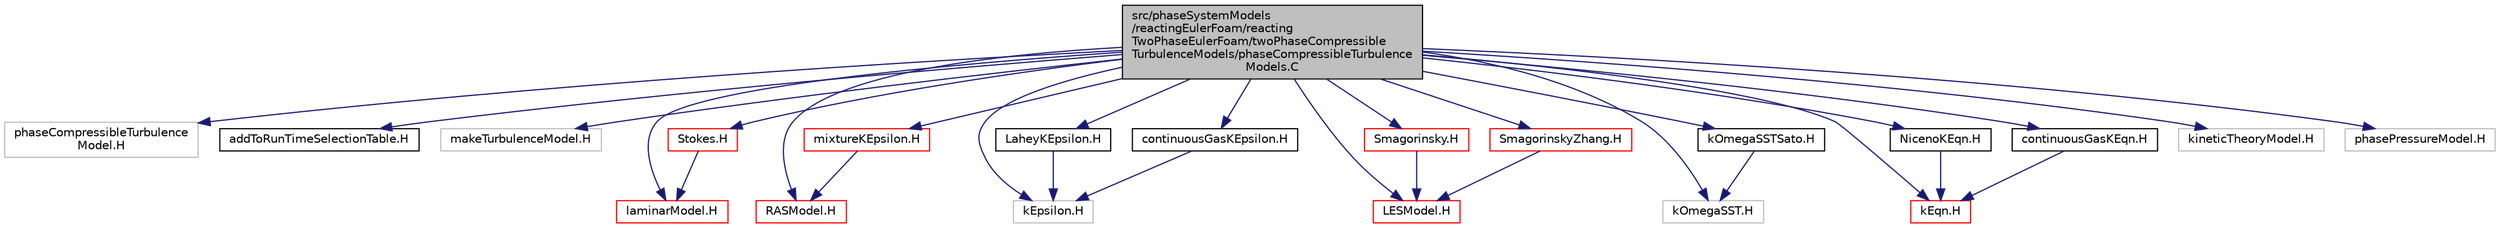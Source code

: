 digraph "src/phaseSystemModels/reactingEulerFoam/reactingTwoPhaseEulerFoam/twoPhaseCompressibleTurbulenceModels/phaseCompressibleTurbulenceModels.C"
{
  bgcolor="transparent";
  edge [fontname="Helvetica",fontsize="10",labelfontname="Helvetica",labelfontsize="10"];
  node [fontname="Helvetica",fontsize="10",shape=record];
  Node1 [label="src/phaseSystemModels\l/reactingEulerFoam/reacting\lTwoPhaseEulerFoam/twoPhaseCompressible\lTurbulenceModels/phaseCompressibleTurbulence\lModels.C",height=0.2,width=0.4,color="black", fillcolor="grey75", style="filled" fontcolor="black"];
  Node1 -> Node2 [color="midnightblue",fontsize="10",style="solid",fontname="Helvetica"];
  Node2 [label="phaseCompressibleTurbulence\lModel.H",height=0.2,width=0.4,color="grey75"];
  Node1 -> Node3 [color="midnightblue",fontsize="10",style="solid",fontname="Helvetica"];
  Node3 [label="addToRunTimeSelectionTable.H",height=0.2,width=0.4,color="black",URL="$addToRunTimeSelectionTable_8H.html",tooltip="Macros for easy insertion into run-time selection tables. "];
  Node1 -> Node4 [color="midnightblue",fontsize="10",style="solid",fontname="Helvetica"];
  Node4 [label="makeTurbulenceModel.H",height=0.2,width=0.4,color="grey75"];
  Node1 -> Node5 [color="midnightblue",fontsize="10",style="solid",fontname="Helvetica"];
  Node5 [label="laminarModel.H",height=0.2,width=0.4,color="red",URL="$laminarModel_8H.html"];
  Node1 -> Node6 [color="midnightblue",fontsize="10",style="solid",fontname="Helvetica"];
  Node6 [label="RASModel.H",height=0.2,width=0.4,color="red",URL="$RASModel_8H.html"];
  Node1 -> Node7 [color="midnightblue",fontsize="10",style="solid",fontname="Helvetica"];
  Node7 [label="LESModel.H",height=0.2,width=0.4,color="red",URL="$LESModel_8H.html"];
  Node1 -> Node8 [color="midnightblue",fontsize="10",style="solid",fontname="Helvetica"];
  Node8 [label="Stokes.H",height=0.2,width=0.4,color="red",URL="$Stokes_8H.html"];
  Node8 -> Node5 [color="midnightblue",fontsize="10",style="solid",fontname="Helvetica"];
  Node1 -> Node9 [color="midnightblue",fontsize="10",style="solid",fontname="Helvetica"];
  Node9 [label="kEpsilon.H",height=0.2,width=0.4,color="grey75"];
  Node1 -> Node10 [color="midnightblue",fontsize="10",style="solid",fontname="Helvetica"];
  Node10 [label="kOmegaSST.H",height=0.2,width=0.4,color="grey75"];
  Node1 -> Node11 [color="midnightblue",fontsize="10",style="solid",fontname="Helvetica"];
  Node11 [label="kOmegaSSTSato.H",height=0.2,width=0.4,color="black",URL="$kOmegaSSTSato_8H.html"];
  Node11 -> Node10 [color="midnightblue",fontsize="10",style="solid",fontname="Helvetica"];
  Node1 -> Node12 [color="midnightblue",fontsize="10",style="solid",fontname="Helvetica"];
  Node12 [label="mixtureKEpsilon.H",height=0.2,width=0.4,color="red",URL="$mixtureKEpsilon_8H.html"];
  Node12 -> Node6 [color="midnightblue",fontsize="10",style="solid",fontname="Helvetica"];
  Node1 -> Node13 [color="midnightblue",fontsize="10",style="solid",fontname="Helvetica"];
  Node13 [label="LaheyKEpsilon.H",height=0.2,width=0.4,color="black",URL="$LaheyKEpsilon_8H.html"];
  Node13 -> Node9 [color="midnightblue",fontsize="10",style="solid",fontname="Helvetica"];
  Node1 -> Node14 [color="midnightblue",fontsize="10",style="solid",fontname="Helvetica"];
  Node14 [label="continuousGasKEpsilon.H",height=0.2,width=0.4,color="black",URL="$continuousGasKEpsilon_8H.html"];
  Node14 -> Node9 [color="midnightblue",fontsize="10",style="solid",fontname="Helvetica"];
  Node1 -> Node15 [color="midnightblue",fontsize="10",style="solid",fontname="Helvetica"];
  Node15 [label="Smagorinsky.H",height=0.2,width=0.4,color="red",URL="$Smagorinsky_8H.html"];
  Node15 -> Node7 [color="midnightblue",fontsize="10",style="solid",fontname="Helvetica"];
  Node1 -> Node16 [color="midnightblue",fontsize="10",style="solid",fontname="Helvetica"];
  Node16 [label="kEqn.H",height=0.2,width=0.4,color="red",URL="$kEqn_8H.html"];
  Node1 -> Node17 [color="midnightblue",fontsize="10",style="solid",fontname="Helvetica"];
  Node17 [label="SmagorinskyZhang.H",height=0.2,width=0.4,color="red",URL="$SmagorinskyZhang_8H.html"];
  Node17 -> Node7 [color="midnightblue",fontsize="10",style="solid",fontname="Helvetica"];
  Node1 -> Node18 [color="midnightblue",fontsize="10",style="solid",fontname="Helvetica"];
  Node18 [label="NicenoKEqn.H",height=0.2,width=0.4,color="black",URL="$NicenoKEqn_8H.html"];
  Node18 -> Node16 [color="midnightblue",fontsize="10",style="solid",fontname="Helvetica"];
  Node1 -> Node19 [color="midnightblue",fontsize="10",style="solid",fontname="Helvetica"];
  Node19 [label="continuousGasKEqn.H",height=0.2,width=0.4,color="black",URL="$continuousGasKEqn_8H.html"];
  Node19 -> Node16 [color="midnightblue",fontsize="10",style="solid",fontname="Helvetica"];
  Node1 -> Node20 [color="midnightblue",fontsize="10",style="solid",fontname="Helvetica"];
  Node20 [label="kineticTheoryModel.H",height=0.2,width=0.4,color="grey75"];
  Node1 -> Node21 [color="midnightblue",fontsize="10",style="solid",fontname="Helvetica"];
  Node21 [label="phasePressureModel.H",height=0.2,width=0.4,color="grey75"];
}

